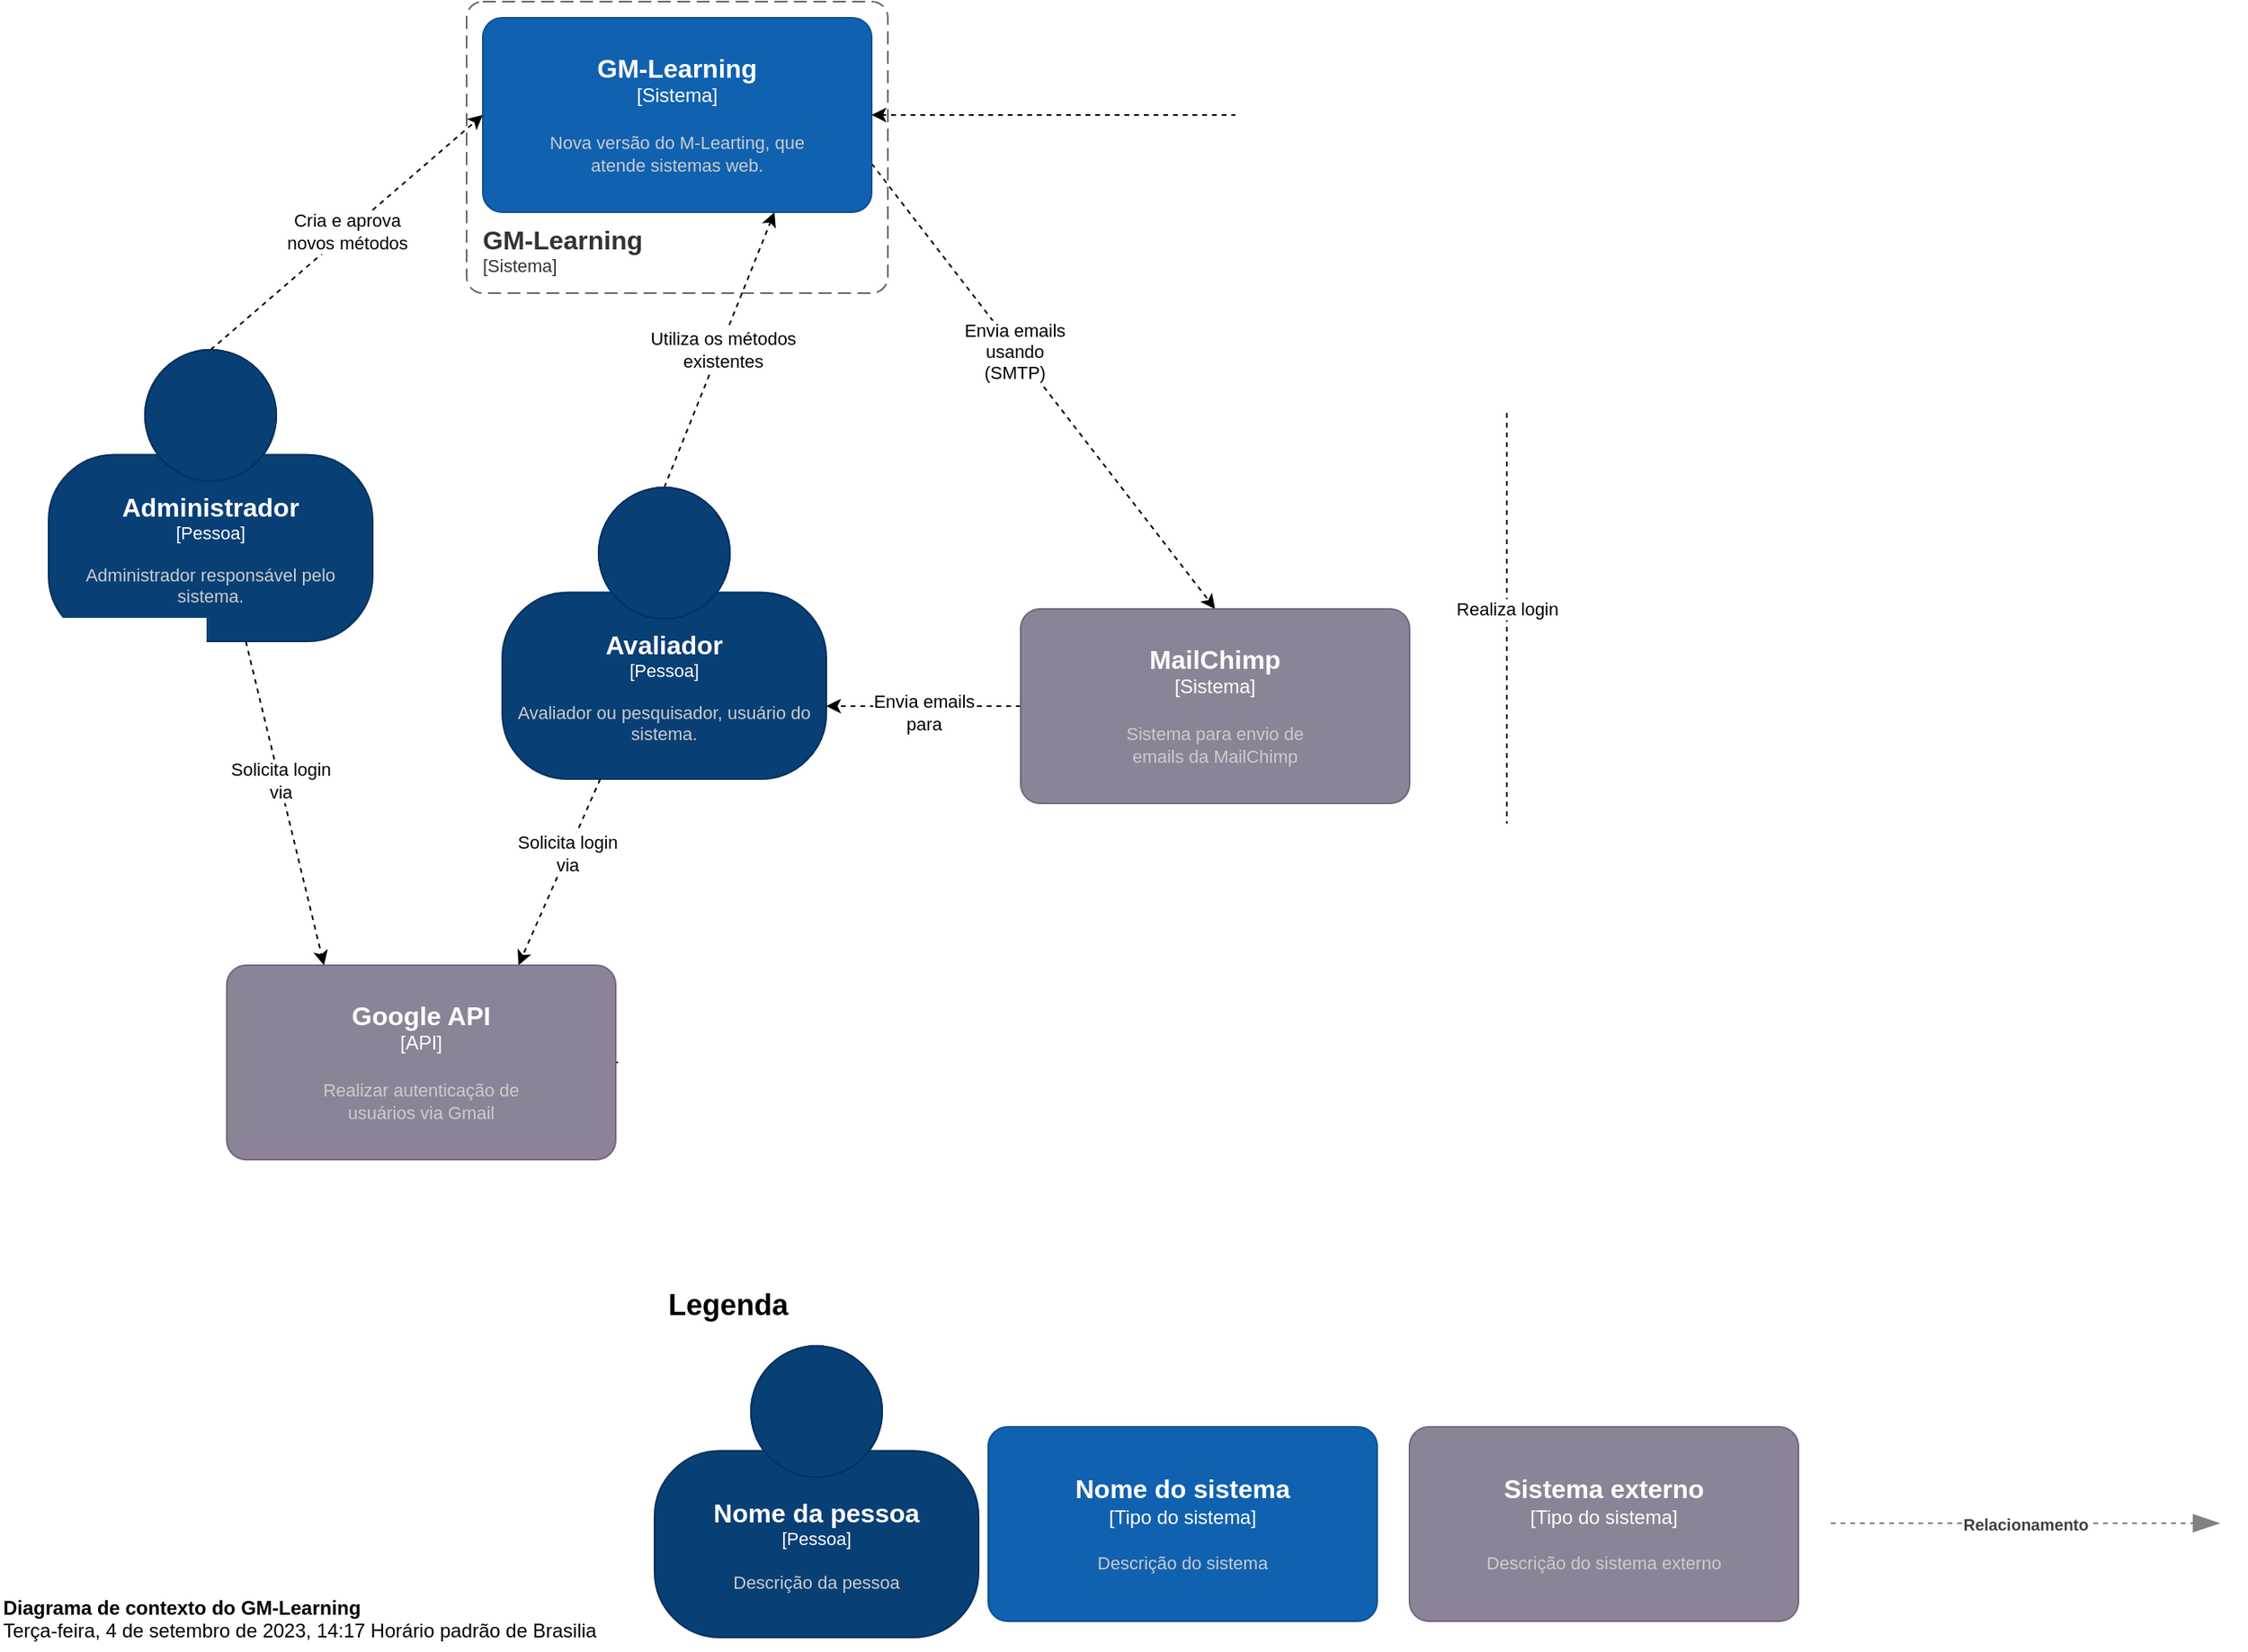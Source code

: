 <mxfile version="21.5.2" type="google">
  <diagram name="Página-1" id="uXkNK0B2DU-bjXZufg4s">
    <mxGraphModel grid="1" page="1" gridSize="10" guides="1" tooltips="1" connect="1" arrows="1" fold="1" pageScale="1" pageWidth="827" pageHeight="1169" math="0" shadow="0">
      <root>
        <mxCell id="0" />
        <mxCell id="1" parent="0" />
        <mxCell id="fFg5CvWcLPjDc_FmoXf4-5" style="rounded=0;orthogonalLoop=1;jettySize=auto;html=1;entryX=0.5;entryY=0;entryDx=0;entryDy=0;entryPerimeter=0;dashed=1;exitX=1;exitY=0.75;exitDx=0;exitDy=0;exitPerimeter=0;" edge="1" parent="1" source="AxScQxmgjGleIX_zea9z-2" target="fFg5CvWcLPjDc_FmoXf4-2">
          <mxGeometry relative="1" as="geometry" />
        </mxCell>
        <mxCell id="fFg5CvWcLPjDc_FmoXf4-8" value="Envia emails&lt;br&gt;usando&lt;br&gt;(SMTP)" style="edgeLabel;html=1;align=center;verticalAlign=middle;resizable=0;points=[];" connectable="0" vertex="1" parent="fFg5CvWcLPjDc_FmoXf4-5">
          <mxGeometry x="-0.166" y="-1" relative="1" as="geometry">
            <mxPoint as="offset" />
          </mxGeometry>
        </mxCell>
        <object placeholders="1" c4Name="GM-Learning" c4Type="Sistema" c4Description="Nova versão do M-Learting, que&#xa;atende sistemas web." label="&lt;font style=&quot;font-size: 16px&quot;&gt;&lt;b&gt;%c4Name%&lt;/b&gt;&lt;/font&gt;&lt;div&gt;[%c4Type%]&lt;/div&gt;&lt;br&gt;&lt;div&gt;&lt;font style=&quot;font-size: 11px&quot;&gt;&lt;font color=&quot;#cccccc&quot;&gt;%c4Description%&lt;/font&gt;&lt;/div&gt;" id="AxScQxmgjGleIX_zea9z-2">
          <mxCell style="rounded=1;whiteSpace=wrap;html=1;labelBackgroundColor=none;fillColor=#1061B0;fontColor=#ffffff;align=center;arcSize=10;strokeColor=#0D5091;metaEdit=1;resizable=0;points=[[0.25,0,0],[0.5,0,0],[0.75,0,0],[1,0.25,0],[1,0.5,0],[1,0.75,0],[0.75,1,0],[0.5,1,0],[0.25,1,0],[0,0.75,0],[0,0.5,0],[0,0.25,0]];" vertex="1" parent="1">
            <mxGeometry x="308" y="155" width="240" height="120" as="geometry" />
          </mxCell>
        </object>
        <object placeholders="1" c4Name="GM-Learning" c4Type="" c4Application="Sistema" label="&lt;font style=&quot;font-size: 16px&quot;&gt;&lt;b&gt;&lt;div style=&quot;text-align: left&quot;&gt;%c4Name%&lt;/div&gt;&lt;/b&gt;&lt;/font&gt;&lt;div style=&quot;text-align: left&quot;&gt;[%c4Application%]&lt;/div&gt;" id="AxScQxmgjGleIX_zea9z-3">
          <mxCell style="rounded=1;fontSize=11;whiteSpace=wrap;html=1;dashed=1;arcSize=20;fillColor=none;strokeColor=#666666;fontColor=#333333;labelBackgroundColor=none;align=left;verticalAlign=bottom;labelBorderColor=none;spacingTop=0;spacing=10;dashPattern=8 4;metaEdit=1;rotatable=0;perimeter=rectanglePerimeter;noLabel=0;labelPadding=0;allowArrows=0;connectable=0;expand=0;recursiveResize=0;editable=1;pointerEvents=0;absoluteArcSize=1;points=[[0.25,0,0],[0.5,0,0],[0.75,0,0],[1,0.25,0],[1,0.5,0],[1,0.75,0],[0.75,1,0],[0.5,1,0],[0.25,1,0],[0,0.75,0],[0,0.5,0],[0,0.25,0]];" vertex="1" parent="1">
            <mxGeometry x="298" y="145" width="260" height="180" as="geometry" />
          </mxCell>
        </object>
        <mxCell id="fqX8sRZfNcnlfj98vfgw-3" value="Cria e aprova&lt;br&gt;novos métodos" style="rounded=0;orthogonalLoop=1;jettySize=auto;html=1;entryX=0;entryY=0.5;entryDx=0;entryDy=0;entryPerimeter=0;exitX=0.5;exitY=0;exitDx=0;exitDy=0;exitPerimeter=0;dashed=1;" edge="1" parent="1" source="fqX8sRZfNcnlfj98vfgw-1" target="AxScQxmgjGleIX_zea9z-2">
          <mxGeometry relative="1" as="geometry" />
        </mxCell>
        <mxCell id="fFg5CvWcLPjDc_FmoXf4-11" style="rounded=0;orthogonalLoop=1;jettySize=auto;html=1;entryX=0.25;entryY=0;entryDx=0;entryDy=0;entryPerimeter=0;dashed=1;" edge="1" parent="1" source="fqX8sRZfNcnlfj98vfgw-1" target="fFg5CvWcLPjDc_FmoXf4-1">
          <mxGeometry relative="1" as="geometry" />
        </mxCell>
        <mxCell id="fFg5CvWcLPjDc_FmoXf4-14" value="Solicita login&lt;br&gt;via" style="edgeLabel;html=1;align=center;verticalAlign=middle;resizable=0;points=[];" connectable="0" vertex="1" parent="fFg5CvWcLPjDc_FmoXf4-11">
          <mxGeometry x="-0.139" y="1" relative="1" as="geometry">
            <mxPoint x="-1" as="offset" />
          </mxGeometry>
        </mxCell>
        <object placeholders="1" c4Name="Administrador" c4Type="Pessoa" c4Description="Administrador responsável pelo &#xa;sistema." label="&lt;font style=&quot;font-size: 16px&quot;&gt;&lt;b&gt;%c4Name%&lt;/b&gt;&lt;/font&gt;&lt;div&gt;[%c4Type%]&lt;/div&gt;&lt;br&gt;&lt;div&gt;&lt;font style=&quot;font-size: 11px&quot;&gt;&lt;font color=&quot;#cccccc&quot;&gt;%c4Description%&lt;/font&gt;&lt;/div&gt;" id="fqX8sRZfNcnlfj98vfgw-1">
          <mxCell style="html=1;fontSize=11;dashed=0;whiteSpace=wrap;fillColor=#083F75;strokeColor=#06315C;fontColor=#ffffff;shape=mxgraph.c4.person2;align=center;metaEdit=1;points=[[0.5,0,0],[1,0.5,0],[1,0.75,0],[0.75,1,0],[0.5,1,0],[0.25,1,0],[0,0.75,0],[0,0.5,0]];resizable=0;" vertex="1" parent="1">
            <mxGeometry x="40" y="360" width="200" height="180" as="geometry" />
          </mxCell>
        </object>
        <mxCell id="fqX8sRZfNcnlfj98vfgw-6" style="rounded=0;orthogonalLoop=1;jettySize=auto;html=1;entryX=0.75;entryY=1;entryDx=0;entryDy=0;entryPerimeter=0;exitX=0.5;exitY=0;exitDx=0;exitDy=0;exitPerimeter=0;dashed=1;" edge="1" parent="1" source="fqX8sRZfNcnlfj98vfgw-5" target="AxScQxmgjGleIX_zea9z-2">
          <mxGeometry relative="1" as="geometry" />
        </mxCell>
        <mxCell id="fqX8sRZfNcnlfj98vfgw-7" value="Utiliza os métodos&lt;br&gt;existentes" style="edgeLabel;html=1;align=center;verticalAlign=middle;resizable=0;points=[];" connectable="0" vertex="1" parent="fqX8sRZfNcnlfj98vfgw-6">
          <mxGeometry x="0.008" y="-1" relative="1" as="geometry">
            <mxPoint as="offset" />
          </mxGeometry>
        </mxCell>
        <mxCell id="fFg5CvWcLPjDc_FmoXf4-12" style="rounded=0;orthogonalLoop=1;jettySize=auto;html=1;entryX=0.75;entryY=0;entryDx=0;entryDy=0;entryPerimeter=0;dashed=1;" edge="1" parent="1" source="fqX8sRZfNcnlfj98vfgw-5" target="fFg5CvWcLPjDc_FmoXf4-1">
          <mxGeometry relative="1" as="geometry" />
        </mxCell>
        <mxCell id="fFg5CvWcLPjDc_FmoXf4-15" value="Solicita login&lt;br&gt;via" style="edgeLabel;html=1;align=center;verticalAlign=middle;resizable=0;points=[];" connectable="0" vertex="1" parent="fFg5CvWcLPjDc_FmoXf4-12">
          <mxGeometry x="-0.192" y="-1" relative="1" as="geometry">
            <mxPoint as="offset" />
          </mxGeometry>
        </mxCell>
        <object placeholders="1" c4Name="Avaliador" c4Type="Pessoa" c4Description="Avaliador ou pesquisador, usuário do sistema." label="&lt;font style=&quot;font-size: 16px&quot;&gt;&lt;b&gt;%c4Name%&lt;/b&gt;&lt;/font&gt;&lt;div&gt;[%c4Type%]&lt;/div&gt;&lt;br&gt;&lt;div&gt;&lt;font style=&quot;font-size: 11px&quot;&gt;&lt;font color=&quot;#cccccc&quot;&gt;%c4Description%&lt;/font&gt;&lt;/div&gt;" id="fqX8sRZfNcnlfj98vfgw-5">
          <mxCell style="html=1;fontSize=11;dashed=0;whiteSpace=wrap;fillColor=#083F75;strokeColor=#06315C;fontColor=#ffffff;shape=mxgraph.c4.person2;align=center;metaEdit=1;points=[[0.5,0,0],[1,0.5,0],[1,0.75,0],[0.75,1,0],[0.5,1,0],[0.25,1,0],[0,0.75,0],[0,0.5,0]];resizable=0;" vertex="1" parent="1">
            <mxGeometry x="320" y="445" width="200" height="180" as="geometry" />
          </mxCell>
        </object>
        <mxCell id="fqX8sRZfNcnlfj98vfgw-9" value="&lt;b style=&quot;font-size: 18px;&quot;&gt;&lt;font style=&quot;font-size: 18px;&quot;&gt;Legenda&lt;/font&gt;&lt;/b&gt;" style="text;html=1;align=center;verticalAlign=middle;resizable=0;points=[];autosize=1;strokeColor=none;fillColor=none;fontSize=18;" vertex="1" parent="1">
          <mxGeometry x="409" y="930" width="100" height="40" as="geometry" />
        </mxCell>
        <object placeholders="1" c4Name="Diagrama de contexto do GM-Learning" c4Type="ContainerScopeBoundary" c4Description="Terça-feira, 4 de setembro de 2023, 14:17 Horário padrão de Brasilia" label="&lt;font style=&quot;font-size: 12px;&quot;&gt;&lt;b style=&quot;font-size: 12px;&quot;&gt;&lt;div style=&quot;text-align: left; font-size: 12px;&quot;&gt;%c4Name%&lt;/div&gt;&lt;/b&gt;&lt;/font&gt;&lt;div style=&quot;text-align: left; font-size: 12px;&quot;&gt;%c4Description%&lt;/div&gt;" id="fqX8sRZfNcnlfj98vfgw-10">
          <mxCell style="text;html=1;strokeColor=none;fillColor=none;align=left;verticalAlign=top;whiteSpace=wrap;rounded=0;metaEdit=1;allowArrows=0;resizable=1;rotatable=0;connectable=0;recursiveResize=0;expand=0;pointerEvents=0;points=[[0.25,0,0],[0.5,0,0],[0.75,0,0],[1,0.25,0],[1,0.5,0],[1,0.75,0],[0.75,1,0],[0.5,1,0],[0.25,1,0],[0,0.75,0],[0,0.5,0],[0,0.25,0]];fontSize=12;" vertex="1" parent="1">
            <mxGeometry x="10" y="1123" width="380" height="40" as="geometry" />
          </mxCell>
        </object>
        <object placeholders="1" c4Name="Nome da pessoa" c4Type="Pessoa" c4Description="Descrição da pessoa" label="&lt;font style=&quot;font-size: 16px&quot;&gt;&lt;b&gt;%c4Name%&lt;/b&gt;&lt;/font&gt;&lt;div&gt;[%c4Type%]&lt;/div&gt;&lt;br&gt;&lt;div&gt;&lt;font style=&quot;font-size: 11px&quot;&gt;&lt;font color=&quot;#cccccc&quot;&gt;%c4Description%&lt;/font&gt;&lt;/div&gt;" id="fqX8sRZfNcnlfj98vfgw-11">
          <mxCell style="html=1;fontSize=11;dashed=0;whiteSpace=wrap;fillColor=#083F75;strokeColor=#06315C;fontColor=#ffffff;shape=mxgraph.c4.person2;align=center;metaEdit=1;points=[[0.5,0,0],[1,0.5,0],[1,0.75,0],[0.75,1,0],[0.5,1,0],[0.25,1,0],[0,0.75,0],[0,0.5,0]];resizable=0;" vertex="1" parent="1">
            <mxGeometry x="414" y="975" width="200" height="180" as="geometry" />
          </mxCell>
        </object>
        <object placeholders="1" c4Name="Nome do sistema" c4Type="Tipo do sistema" c4Description="Descrição do sistema" label="&lt;font style=&quot;font-size: 16px&quot;&gt;&lt;b&gt;%c4Name%&lt;/b&gt;&lt;/font&gt;&lt;div&gt;[%c4Type%]&lt;/div&gt;&lt;br&gt;&lt;div&gt;&lt;font style=&quot;font-size: 11px&quot;&gt;&lt;font color=&quot;#cccccc&quot;&gt;%c4Description%&lt;/font&gt;&lt;/div&gt;" id="fqX8sRZfNcnlfj98vfgw-12">
          <mxCell style="rounded=1;whiteSpace=wrap;html=1;labelBackgroundColor=none;fillColor=#1061B0;fontColor=#ffffff;align=center;arcSize=10;strokeColor=#0D5091;metaEdit=1;resizable=0;points=[[0.25,0,0],[0.5,0,0],[0.75,0,0],[1,0.25,0],[1,0.5,0],[1,0.75,0],[0.75,1,0],[0.5,1,0],[0.25,1,0],[0,0.75,0],[0,0.5,0],[0,0.25,0]];" vertex="1" parent="1">
            <mxGeometry x="620" y="1025" width="240" height="120" as="geometry" />
          </mxCell>
        </object>
        <object placeholders="1" c4Type="Relationship" c4Description="Relacionamento" label="&lt;div style=&quot;text-align: left&quot;&gt;&lt;div style=&quot;text-align: center&quot;&gt;&lt;b&gt;%c4Description%&lt;/b&gt;&lt;/div&gt;" id="fqX8sRZfNcnlfj98vfgw-13">
          <mxCell style="endArrow=blockThin;html=1;fontSize=10;fontColor=#404040;strokeWidth=1;endFill=1;strokeColor=#828282;elbow=vertical;metaEdit=1;endSize=14;startSize=14;jumpStyle=arc;jumpSize=16;rounded=0;edgeStyle=orthogonalEdgeStyle;dashed=1;" edge="1" parent="1">
            <mxGeometry width="240" relative="1" as="geometry">
              <mxPoint x="1140" y="1084.5" as="sourcePoint" />
              <mxPoint x="1380" y="1084.5" as="targetPoint" />
            </mxGeometry>
          </mxCell>
        </object>
        <mxCell id="fFg5CvWcLPjDc_FmoXf4-13" style="edgeStyle=orthogonalEdgeStyle;rounded=0;orthogonalLoop=1;jettySize=auto;html=1;entryX=1;entryY=0.5;entryDx=0;entryDy=0;entryPerimeter=0;exitX=1;exitY=0.5;exitDx=0;exitDy=0;exitPerimeter=0;dashed=1;" edge="1" parent="1" source="fFg5CvWcLPjDc_FmoXf4-1" target="AxScQxmgjGleIX_zea9z-2">
          <mxGeometry relative="1" as="geometry">
            <Array as="points">
              <mxPoint x="940" y="800" />
              <mxPoint x="940" y="215" />
            </Array>
          </mxGeometry>
        </mxCell>
        <mxCell id="fFg5CvWcLPjDc_FmoXf4-16" value="Realiza login" style="edgeLabel;html=1;align=center;verticalAlign=middle;resizable=0;points=[];" connectable="0" vertex="1" parent="fFg5CvWcLPjDc_FmoXf4-13">
          <mxGeometry x="0.088" relative="1" as="geometry">
            <mxPoint as="offset" />
          </mxGeometry>
        </mxCell>
        <object placeholders="1" c4Name="Google API" c4Type="API" c4Description="Realizar autenticação de&#xa;usuários via Gmail" label="&lt;font style=&quot;font-size: 16px&quot;&gt;&lt;b&gt;%c4Name%&lt;/b&gt;&lt;/font&gt;&lt;div&gt;[%c4Type%]&lt;/div&gt;&lt;br&gt;&lt;div&gt;&lt;font style=&quot;font-size: 11px&quot;&gt;&lt;font color=&quot;#cccccc&quot;&gt;%c4Description%&lt;/font&gt;&lt;/div&gt;" id="fFg5CvWcLPjDc_FmoXf4-1">
          <mxCell style="rounded=1;whiteSpace=wrap;html=1;labelBackgroundColor=none;fillColor=#8C8496;fontColor=#ffffff;align=center;arcSize=10;strokeColor=#736782;metaEdit=1;resizable=0;points=[[0.25,0,0],[0.5,0,0],[0.75,0,0],[1,0.25,0],[1,0.5,0],[1,0.75,0],[0.75,1,0],[0.5,1,0],[0.25,1,0],[0,0.75,0],[0,0.5,0],[0,0.25,0]];" vertex="1" parent="1">
            <mxGeometry x="150" y="740" width="240" height="120" as="geometry" />
          </mxCell>
        </object>
        <mxCell id="fFg5CvWcLPjDc_FmoXf4-6" style="rounded=0;orthogonalLoop=1;jettySize=auto;html=1;entryX=1;entryY=0.75;entryDx=0;entryDy=0;entryPerimeter=0;dashed=1;" edge="1" parent="1" source="fFg5CvWcLPjDc_FmoXf4-2" target="fqX8sRZfNcnlfj98vfgw-5">
          <mxGeometry relative="1" as="geometry" />
        </mxCell>
        <mxCell id="fFg5CvWcLPjDc_FmoXf4-9" value="Envia emails&lt;br&gt;para" style="edgeLabel;html=1;align=center;verticalAlign=middle;resizable=0;points=[];" connectable="0" vertex="1" parent="fFg5CvWcLPjDc_FmoXf4-6">
          <mxGeometry y="4" relative="1" as="geometry">
            <mxPoint as="offset" />
          </mxGeometry>
        </mxCell>
        <object placeholders="1" c4Name="MailChimp" c4Type="Sistema" c4Description="Sistema para envio de&#xa;emails da MailChimp" label="&lt;font style=&quot;font-size: 16px&quot;&gt;&lt;b&gt;%c4Name%&lt;/b&gt;&lt;/font&gt;&lt;div&gt;[%c4Type%]&lt;/div&gt;&lt;br&gt;&lt;div&gt;&lt;font style=&quot;font-size: 11px&quot;&gt;&lt;font color=&quot;#cccccc&quot;&gt;%c4Description%&lt;/font&gt;&lt;/div&gt;" id="fFg5CvWcLPjDc_FmoXf4-2">
          <mxCell style="rounded=1;whiteSpace=wrap;html=1;labelBackgroundColor=none;fillColor=#8C8496;fontColor=#ffffff;align=center;arcSize=10;strokeColor=#736782;metaEdit=1;resizable=0;points=[[0.25,0,0],[0.5,0,0],[0.75,0,0],[1,0.25,0],[1,0.5,0],[1,0.75,0],[0.75,1,0],[0.5,1,0],[0.25,1,0],[0,0.75,0],[0,0.5,0],[0,0.25,0]];" vertex="1" parent="1">
            <mxGeometry x="640" y="520" width="240" height="120" as="geometry" />
          </mxCell>
        </object>
        <object placeholders="1" c4Name="Sistema externo" c4Type="Tipo do sistema" c4Description="Descrição do sistema externo" label="&lt;font style=&quot;font-size: 16px&quot;&gt;&lt;b&gt;%c4Name%&lt;/b&gt;&lt;/font&gt;&lt;div&gt;[%c4Type%]&lt;/div&gt;&lt;br&gt;&lt;div&gt;&lt;font style=&quot;font-size: 11px&quot;&gt;&lt;font color=&quot;#cccccc&quot;&gt;%c4Description%&lt;/font&gt;&lt;/div&gt;" id="fFg5CvWcLPjDc_FmoXf4-17">
          <mxCell style="rounded=1;whiteSpace=wrap;html=1;labelBackgroundColor=none;fillColor=#8C8496;fontColor=#ffffff;align=center;arcSize=10;strokeColor=#736782;metaEdit=1;resizable=0;points=[[0.25,0,0],[0.5,0,0],[0.75,0,0],[1,0.25,0],[1,0.5,0],[1,0.75,0],[0.75,1,0],[0.5,1,0],[0.25,1,0],[0,0.75,0],[0,0.5,0],[0,0.25,0]];" vertex="1" parent="1">
            <mxGeometry x="880" y="1025" width="240" height="120" as="geometry" />
          </mxCell>
        </object>
      </root>
    </mxGraphModel>
  </diagram>
</mxfile>
